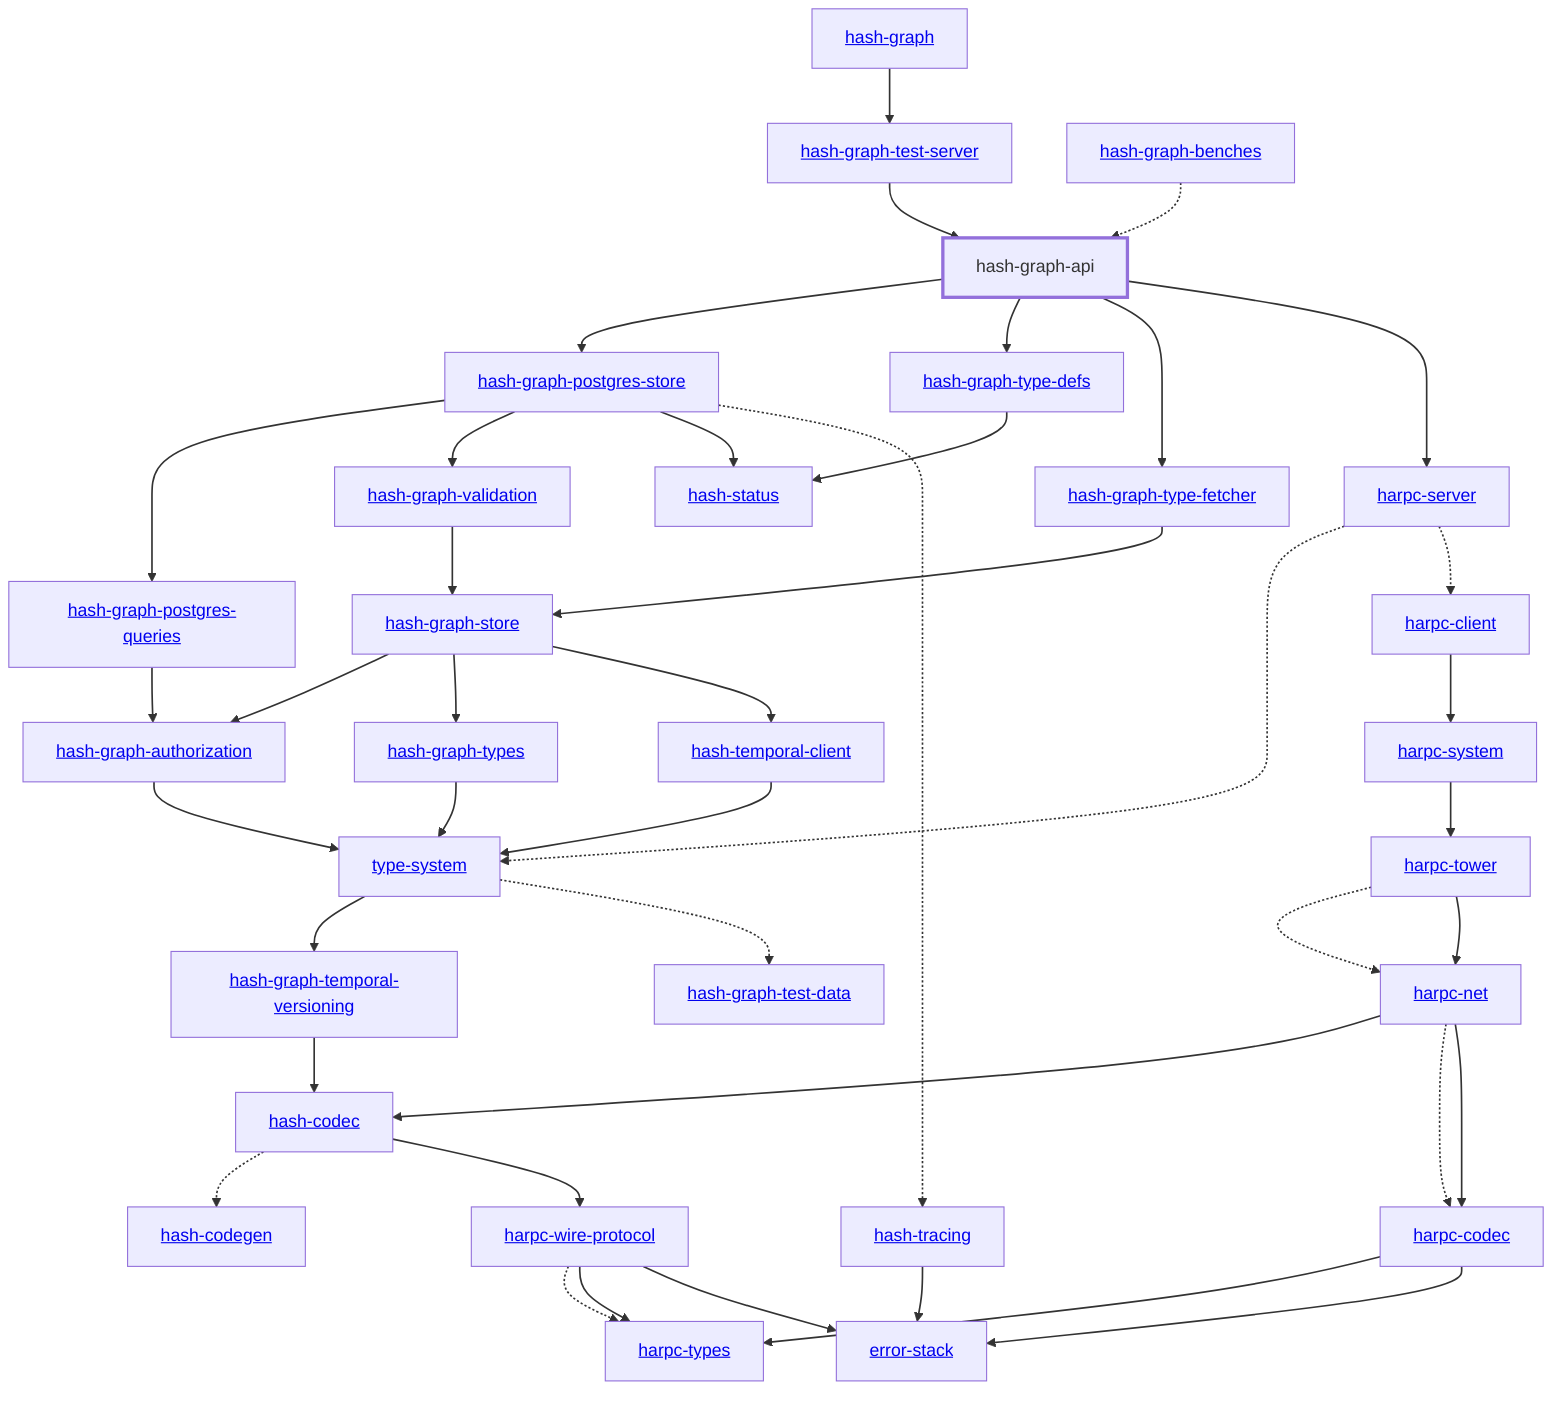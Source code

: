 graph TD
    linkStyle default stroke-width:1.5px
    classDef default stroke-width:1px
    classDef root stroke-width:3px
    classDef dev stroke-width:1px
    classDef build stroke-width:1px
    %% Legend
    %% --> : Normal dependency
    %% -.-> : Dev dependency
    %% ---> : Build dependency
    0[<a href="../hash_graph">hash-graph</a>]
    1[<a href="../type_system">type-system</a>]
    2[<a href="../hash_codec">hash-codec</a>]
    3[<a href="../hash_codegen">hash-codegen</a>]
    4[hash-graph-api]
    class 4 root
    5[<a href="../hash_graph_authorization">hash-graph-authorization</a>]
    6[<a href="../hash_graph_postgres_queries">hash-graph-postgres-queries</a>]
    7[<a href="../hash_graph_postgres_store">hash-graph-postgres-store</a>]
    8[<a href="../hash_graph_store">hash-graph-store</a>]
    9[<a href="../hash_graph_temporal_versioning">hash-graph-temporal-versioning</a>]
    10[<a href="../hash_graph_test_server">hash-graph-test-server</a>]
    11[<a href="../hash_graph_type_defs">hash-graph-type-defs</a>]
    12[<a href="../hash_graph_type_fetcher">hash-graph-type-fetcher</a>]
    13[<a href="../hash_graph_types">hash-graph-types</a>]
    14[<a href="../hash_graph_validation">hash-graph-validation</a>]
    15[<a href="../harpc_client">harpc-client</a>]
    16[<a href="../harpc_codec">harpc-codec</a>]
    17[<a href="../harpc_net">harpc-net</a>]
    18[<a href="../harpc_server">harpc-server</a>]
    19[<a href="../harpc_system">harpc-system</a>]
    20[<a href="../harpc_tower">harpc-tower</a>]
    21[<a href="../harpc_types">harpc-types</a>]
    22[<a href="../harpc_wire_protocol">harpc-wire-protocol</a>]
    23[<a href="../hash_status">hash-status</a>]
    24[<a href="../hash_temporal_client">hash-temporal-client</a>]
    25[<a href="../hash_tracing">hash-tracing</a>]
    26[<a href="../error_stack">error-stack</a>]
    27[<a href="../hash_graph_benches">hash-graph-benches</a>]
    28[<a href="../hash_graph_test_data">hash-graph-test-data</a>]
    0 --> 10
    1 --> 9
    1 -.-> 28
    2 -.-> 3
    2 --> 22
    4 --> 7
    4 --> 11
    4 --> 12
    4 --> 18
    5 --> 1
    6 --> 5
    7 --> 6
    7 --> 14
    7 --> 23
    7 -.-> 25
    8 --> 5
    8 --> 13
    8 --> 24
    9 --> 2
    10 --> 4
    11 --> 23
    12 --> 8
    13 --> 1
    14 --> 8
    15 --> 19
    16 --> 21
    16 --> 26
    17 --> 2
    17 -.-> 16
    17 --> 16
    18 -.-> 1
    18 -.-> 15
    19 --> 20
    20 -.-> 17
    20 --> 17
    22 -.-> 21
    22 --> 21
    22 --> 26
    24 --> 1
    25 --> 26
    27 -.-> 4